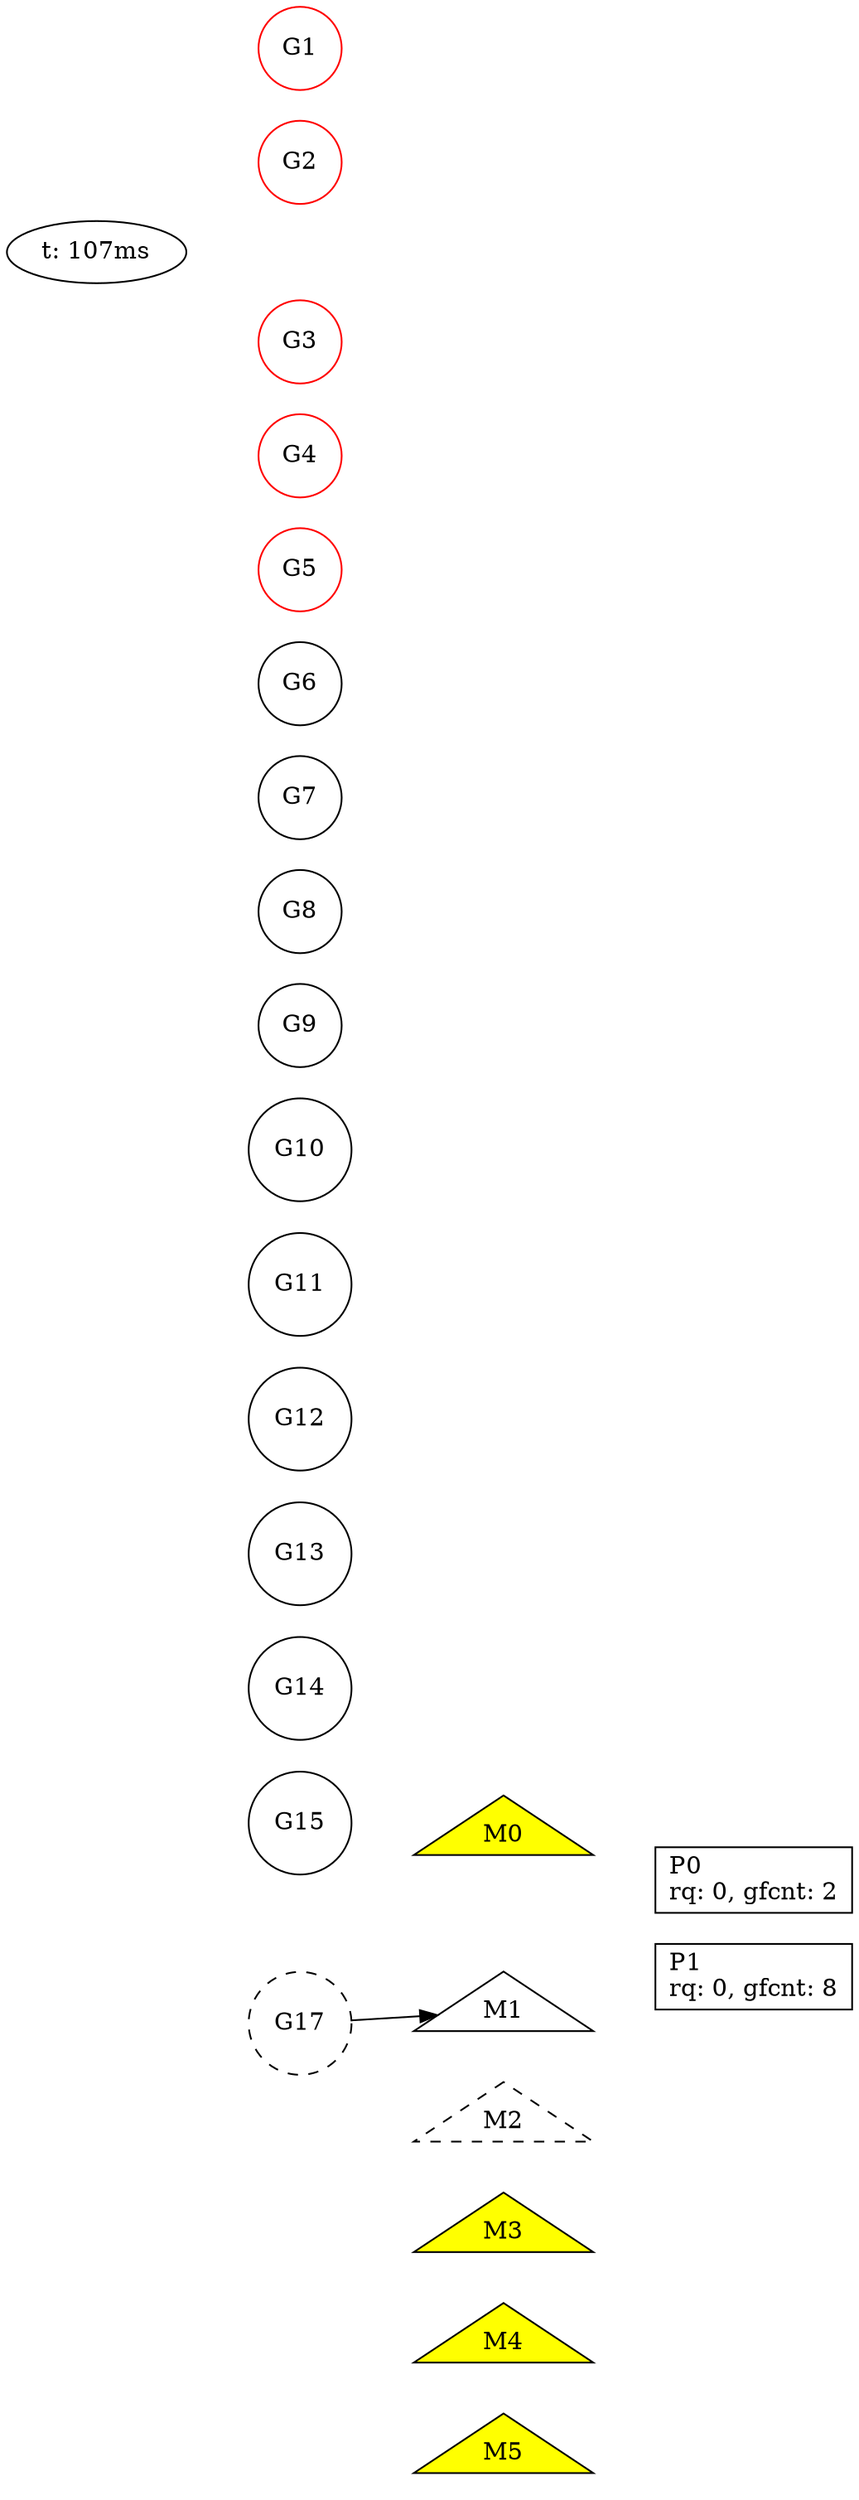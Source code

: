 digraph{
	rankdir=LR;

	S0 [label = "t: 107ms"]

	P0 [label="P0\lrq: 0, gfcnt: 2\l", group=p, shape=box]
	P1 [label="P1\lrq: 0, gfcnt: 8\l", group=p, shape=box]
	G1 [label="G1", group=g, color=red, shape=circle]
	G17 [label="G17", group=g, color=black, shape=circle, style=dashed]
	G2 [label="G2", group=g, color=red, shape=circle]
	G3 [label="G3", group=g, color=red, shape=circle]
	G4 [label="G4", group=g, color=red, shape=circle]
	G5 [label="G5", group=g, color=red, shape=circle]
	G6 [label="G6", group=g, color=black, shape=circle]
	G7 [label="G7", group=g, color=black, shape=circle]
	G8 [label="G8", group=g, color=black, shape=circle]
	G9 [label="G9", group=g, color=black, shape=circle]
	G10 [label="G10", group=g, color=black, shape=circle]
	G11 [label="G11", group=g, color=black, shape=circle]
	G12 [label="G12", group=g, color=black, shape=circle]
	G13 [label="G13", group=g, color=black, shape=circle]
	G14 [label="G14", group=g, color=black, shape=circle]
	G15 [label="G15", group=g, color=black, shape=circle]
	M5 [label="M5", group=m, shape=triangle, fillcolor=yellow , style=filled]
	M4 [label="M4", group=m, shape=triangle, fillcolor=yellow , style=filled]
	M3 [label="M3", group=m, shape=triangle, fillcolor=yellow , style=filled]
	M2 [label="M2", group=m, shape=triangle, fillcolor=white, style="dashed,filled"]
	M1 [label="M1", group=m, shape=triangle, fillcolor=white, style=filled]
	M0 [label="M0", group=m, shape=triangle, fillcolor=yellow , style=filled]
	{rank=same; P0;P1;}
	{rank=same; M5;M4;M3;M2;M1;M0;}
	{rank=same; G1;G17;G2;G3;G4;G5;G6;G7;G8;G9;G10;G11;G12;G13;G14;G15;}
	S0 -> G1 [style=invis]
	S0 -> M0 [style=invis]
	S0 -> P0 [style=invis]
	G1 -> M0 [style=invis]
	M0 -> P0 [style=invis]
	G1 -> G2 [style=invis]
	G2 -> G3 [style=invis]
	G3 -> G4 [style=invis]
	G4 -> G5 [style=invis]
	G5 -> G6 [style=invis]
	G6 -> G7 [style=invis]
	G7 -> G8 [style=invis]
	G8 -> G9 [style=invis]
	G9 -> G10 [style=invis]
	G10 -> G11 [style=invis]
	G11 -> G12 [style=invis]
	G12 -> G13 [style=invis]
	G13 -> G14 [style=invis]
	G14 -> G15 [style=invis]
	G15 -> G17 [style=invis]
	P0 -> P1 [style=invis]
	M0 -> M1 [style=invis]
	M1 -> M2 [style=invis]
	M2 -> M3 [style=invis]
	M3 -> M4 [style=invis]
	M4 -> M5 [style=invis]
	G17 -> M1
	}